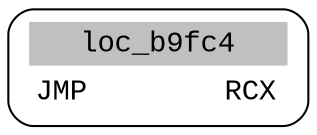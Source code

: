 digraph asm_graph {
1941 [
shape="Mrecord" fontname="Courier New"label =<<table border="0" cellborder="0" cellpadding="3"><tr><td align="center" colspan="2" bgcolor="grey">loc_b9fc4</td></tr><tr><td align="left">JMP        RCX</td></tr></table>> ];
}